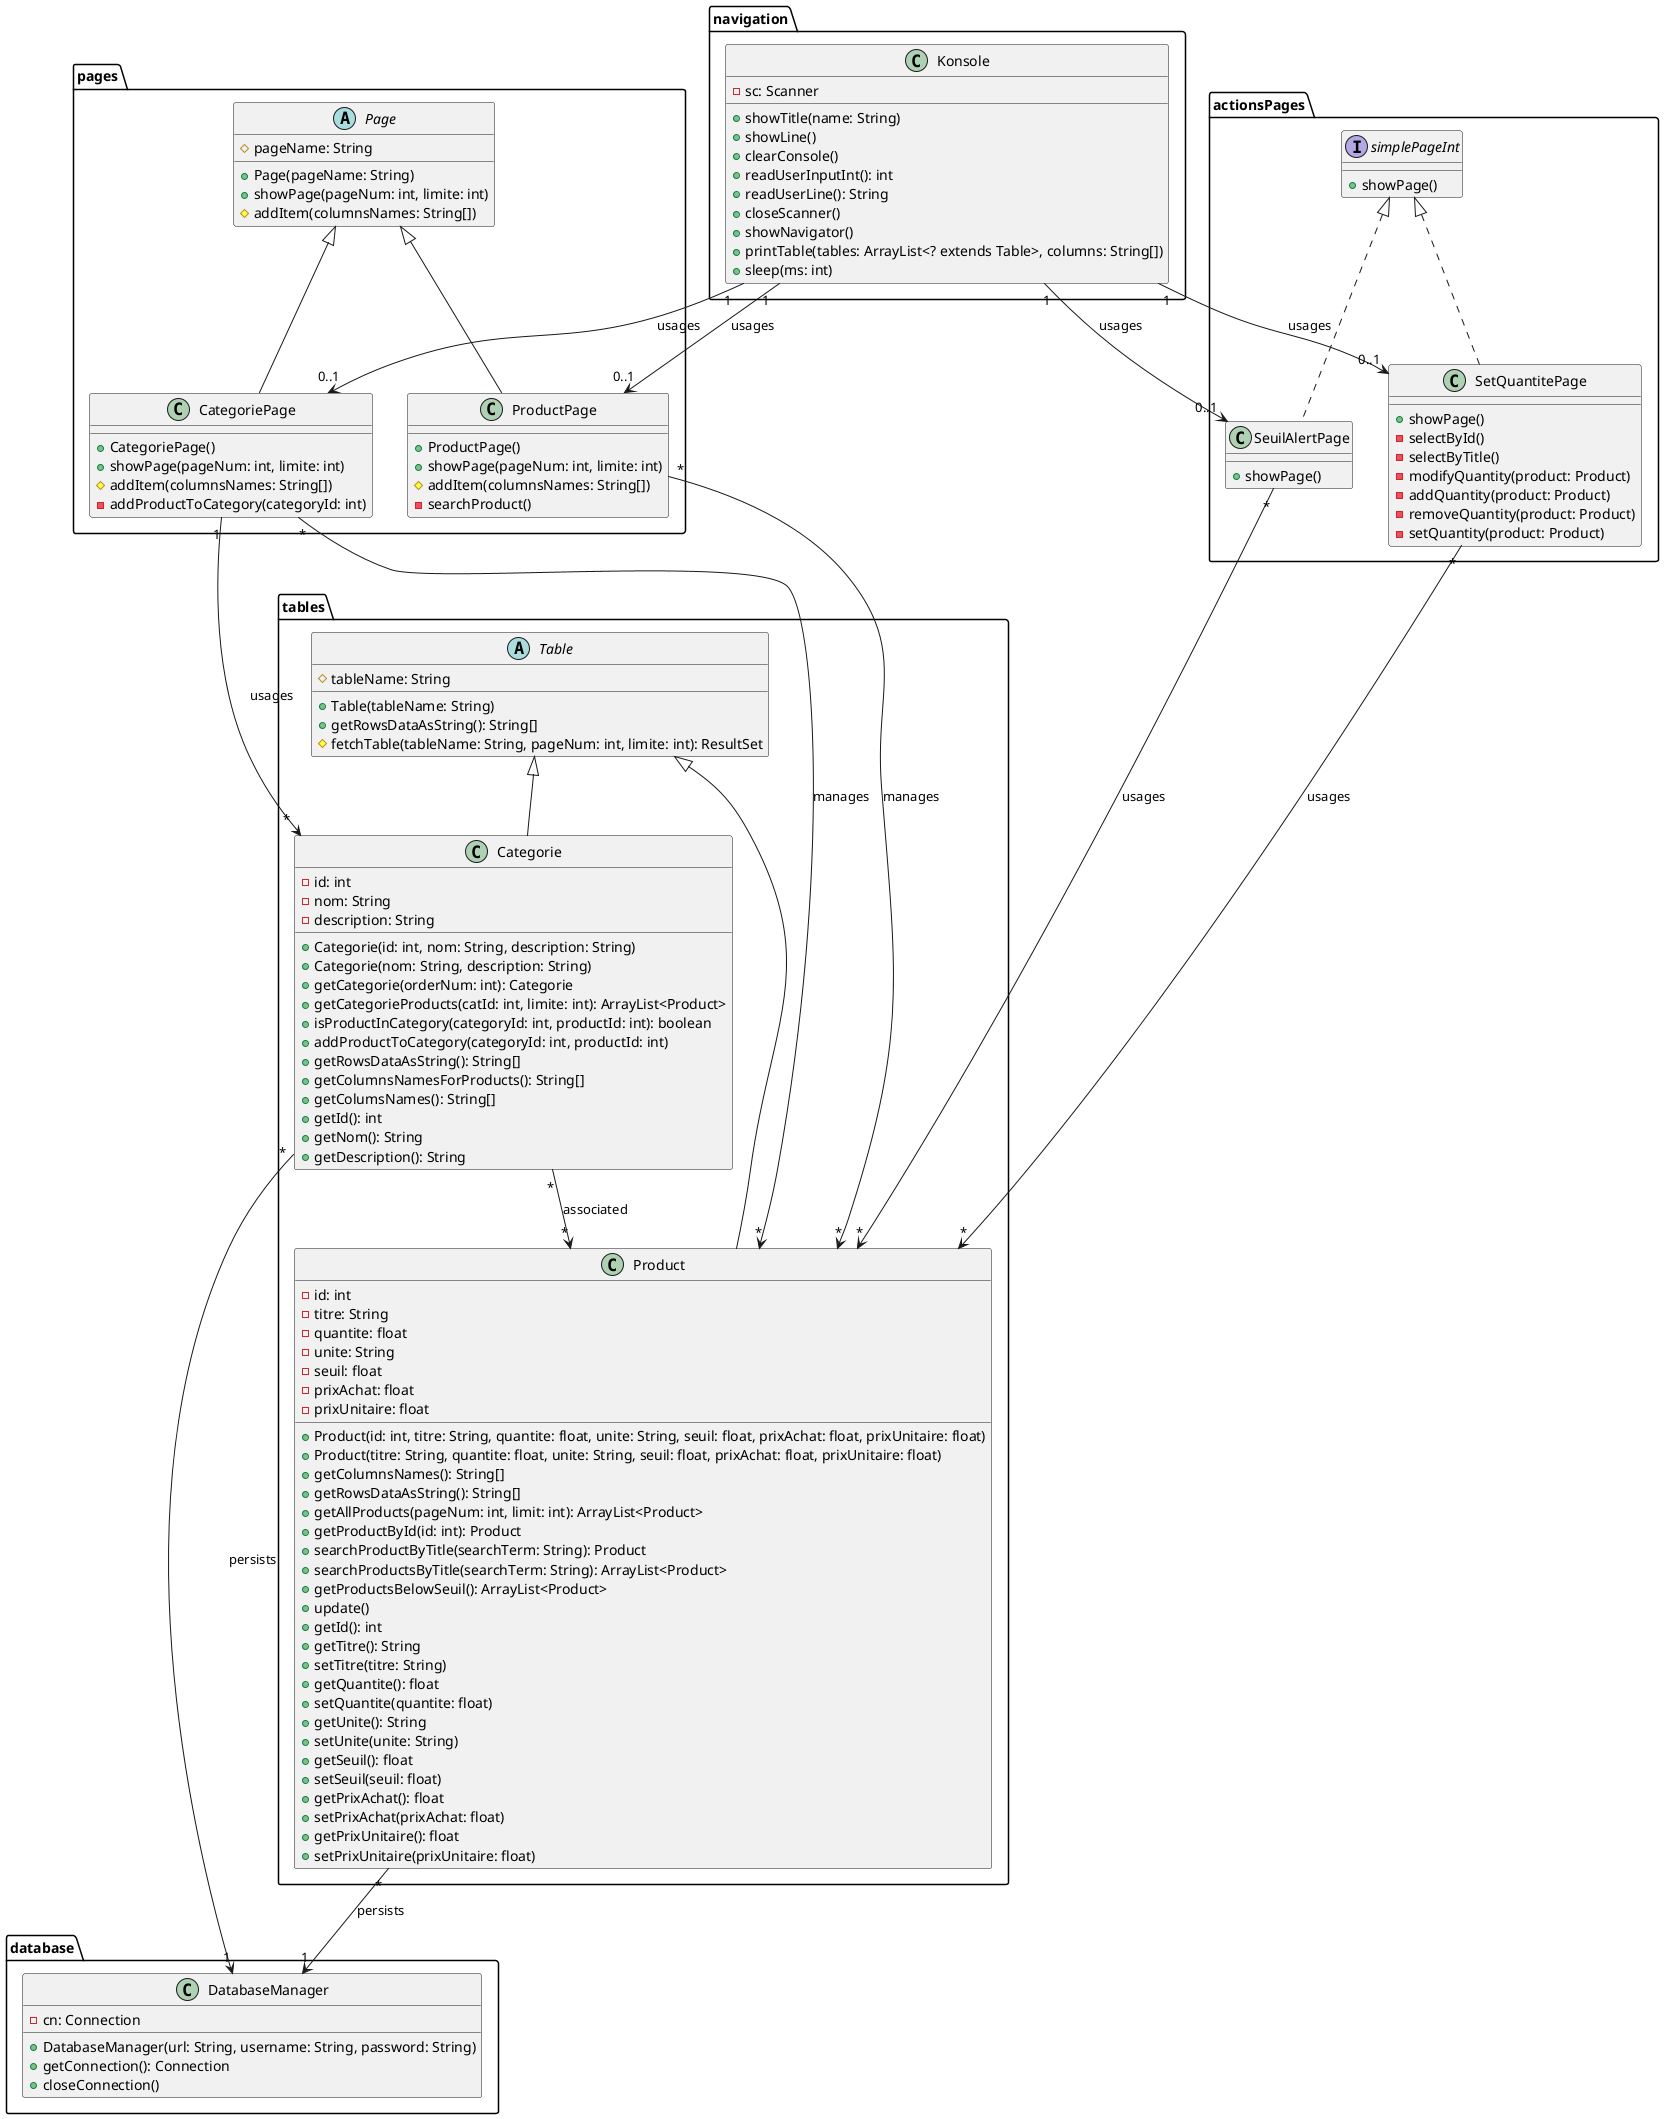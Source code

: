 @startuml Stock Management System Class Diagram

package "tables" {
  abstract class Table {
    #tableName: String
    +Table(tableName: String)
    +getRowsDataAsString(): String[]
    #fetchTable(tableName: String, pageNum: int, limite: int): ResultSet
  }

  class Categorie {
    -id: int
    -nom: String
    -description: String
    +Categorie(id: int, nom: String, description: String)
    +Categorie(nom: String, description: String)
    +getCategorie(orderNum: int): Categorie
    +getCategorieProducts(catId: int, limite: int): ArrayList<Product>
    +isProductInCategory(categoryId: int, productId: int): boolean
    +addProductToCategory(categoryId: int, productId: int)
    +getRowsDataAsString(): String[]
    +getColumnsNamesForProducts(): String[]
    +getColumsNames(): String[]
    +getId(): int
    +getNom(): String
    +getDescription(): String
  }

  class Product {
    -id: int
    -titre: String
    -quantite: float
    -unite: String
    -seuil: float
    -prixAchat: float
    -prixUnitaire: float
    +Product(id: int, titre: String, quantite: float, unite: String, seuil: float, prixAchat: float, prixUnitaire: float)
    +Product(titre: String, quantite: float, unite: String, seuil: float, prixAchat: float, prixUnitaire: float)
    +getColumnsNames(): String[]
    +getRowsDataAsString(): String[]
    +getAllProducts(pageNum: int, limit: int): ArrayList<Product>
    +getProductById(id: int): Product
    +searchProductByTitle(searchTerm: String): Product
    +searchProductsByTitle(searchTerm: String): ArrayList<Product>
    +getProductsBelowSeuil(): ArrayList<Product>
    +update()
    +getId(): int
    +getTitre(): String
    +setTitre(titre: String)
    +getQuantite(): float
    +setQuantite(quantite: float)
    +getUnite(): String
    +setUnite(unite: String)
    +getSeuil(): float
    +setSeuil(seuil: float)
    +getPrixAchat(): float
    +setPrixAchat(prixAchat: float)
    +getPrixUnitaire(): float
    +setPrixUnitaire(prixUnitaire: float)
  }
}

package "actionsPages" {
  interface simplePageInt {
    +showPage()
  }

  class SetQuantitePage {
    +showPage()
    -selectById()
    -selectByTitle()
    -modifyQuantity(product: Product)
    -addQuantity(product: Product)
    -removeQuantity(product: Product)
    -setQuantity(product: Product)
  }

  class SeuilAlertPage {
    +showPage()
  }
}

package "database" {
  class DatabaseManager {
    -cn: Connection
    +DatabaseManager(url: String, username: String, password: String)
    +getConnection(): Connection
    +closeConnection()
  }
}

package "navigation" {
  class Konsole {
    -sc: Scanner
    +showTitle(name: String)
    +showLine()
    +clearConsole()
    +readUserInputInt(): int
    +readUserLine(): String
    +closeScanner()
    +showNavigator()
    +printTable(tables: ArrayList<? extends Table>, columns: String[])
    +sleep(ms: int)
  }
}

package "pages" {
  abstract class Page {
    #pageName: String
    +Page(pageName: String)
    +showPage(pageNum: int, limite: int)
    #addItem(columnsNames: String[])
  }

  class CategoriePage {
    +CategoriePage()
    +showPage(pageNum: int, limite: int)
    #addItem(columnsNames: String[])
    -addProductToCategory(categoryId: int)
  }

  class ProductPage {
    +ProductPage()
    +showPage(pageNum: int, limite: int)
    #addItem(columnsNames: String[])
    -searchProduct()
  }
}

' Relationships
simplePageInt <|.. SetQuantitePage
simplePageInt <|.. SeuilAlertPage
Page <|-- CategoriePage
Page <|-- ProductPage
Table <|-- Categorie
Table <|-- Product

SetQuantitePage "*"-->"*" Product : usages
CategoriePage "1"--->"*" Categorie : usages
CategoriePage "*"-->"*" Product : manages
SeuilAlertPage "*"-->"*" Product : usages
ProductPage "*"-->"*" Product : manages
Konsole "1"-->"0..1" SetQuantitePage : usages
Konsole "1"-->"0..1" SeuilAlertPage : usages
Konsole "1"-->"0..1" CategoriePage : usages
Konsole "1"-->"0..1" ProductPage : usages
Categorie "*"-->"*" Product : associated
Product "*"-->"1" DatabaseManager : persists
Categorie "*"-->"1" DatabaseManager : persists

@enduml